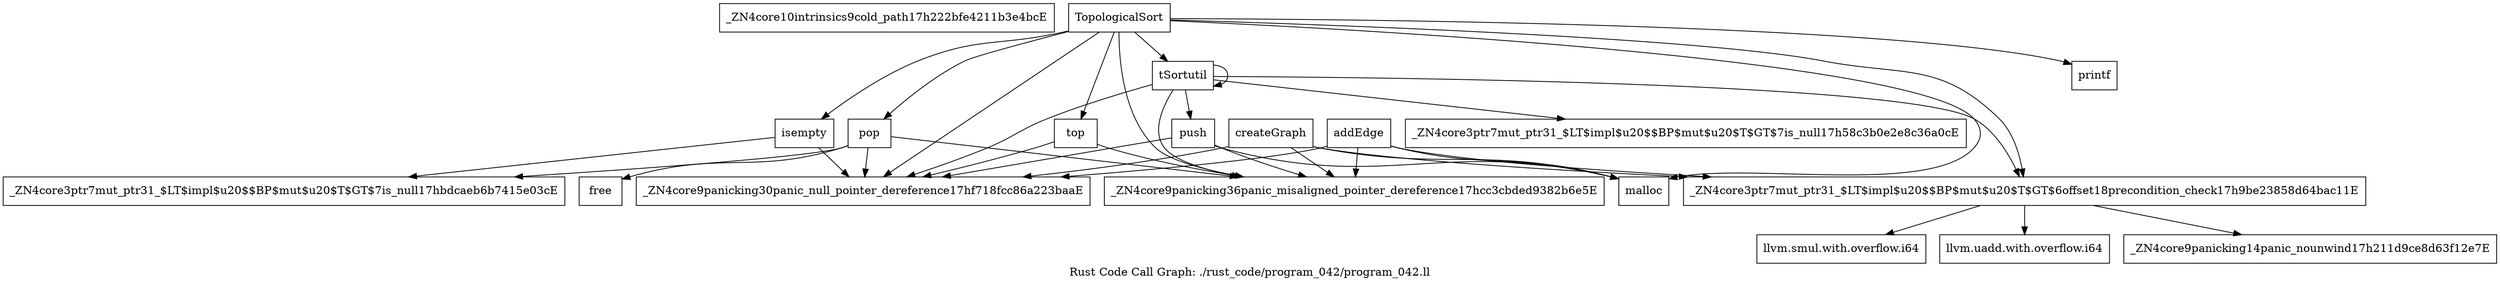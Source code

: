 digraph "Rust Code Call Graph: ./rust_code/program_042/program_042.ll" {
	label="Rust Code Call Graph: ./rust_code/program_042/program_042.ll";

	Node0x55e7305bc5a0 [shape=record,label="{_ZN4core10intrinsics9cold_path17h222bfe4211b3e4bcE}"];
	Node0x55e7305be310 [shape=record,label="{_ZN4core3ptr7mut_ptr31_$LT$impl$u20$$BP$mut$u20$T$GT$6offset18precondition_check17h9be23858d64bac11E}"];
	Node0x55e7305be310 -> Node0x55e7305bf550;
	Node0x55e7305be310 -> Node0x55e7305c0cc0;
	Node0x55e7305be310 -> Node0x55e7305c2690;
	Node0x55e7305c4590 [shape=record,label="{_ZN4core3ptr7mut_ptr31_$LT$impl$u20$$BP$mut$u20$T$GT$7is_null17h58c3b0e2e8c36a0cE}"];
	Node0x55e7305ca8f0 [shape=record,label="{_ZN4core3ptr7mut_ptr31_$LT$impl$u20$$BP$mut$u20$T$GT$7is_null17hbdcaeb6b7415e03cE}"];
	Node0x55e7305ce200 [shape=record,label="{isempty}"];
	Node0x55e7305ce200 -> Node0x55e7305ca8f0;
	Node0x55e7305ce200 -> Node0x55e7305d0c30;
	Node0x55e7305d0a70 [shape=record,label="{push}"];
	Node0x55e7305d0a70 -> Node0x55e7305cd300;
	Node0x55e7305d0a70 -> Node0x55e7305d6020;
	Node0x55e7305d0a70 -> Node0x55e7305d0c30;
	Node0x55e7305d9d20 [shape=record,label="{pop}"];
	Node0x55e7305d9d20 -> Node0x55e7305ca8f0;
	Node0x55e7305d9d20 -> Node0x55e7305d0c30;
	Node0x55e7305d9d20 -> Node0x55e7305b8d20;
	Node0x55e7305d9d20 -> Node0x55e7305d6020;
	Node0x55e7305b8910 [shape=record,label="{top}"];
	Node0x55e7305b8910 -> Node0x55e7305d6020;
	Node0x55e7305b8910 -> Node0x55e7305d0c30;
	Node0x55e7305b0630 [shape=record,label="{createGraph}"];
	Node0x55e7305b0630 -> Node0x55e7305cd300;
	Node0x55e7305b0630 -> Node0x55e7305d6020;
	Node0x55e7305b0630 -> Node0x55e7305d0c30;
	Node0x55e7305b0630 -> Node0x55e7305be310;
	Node0x55e7305ad520 [shape=record,label="{TopologicalSort}"];
	Node0x55e7305ad520 -> Node0x55e7305d0c30;
	Node0x55e7305ad520 -> Node0x55e7305d6020;
	Node0x55e7305ad520 -> Node0x55e7305cd300;
	Node0x55e7305ad520 -> Node0x55e7305ac600;
	Node0x55e7305ad520 -> Node0x55e7305d9d20;
	Node0x55e7305ad520 -> Node0x55e7305adcf0;
	Node0x55e7305ad520 -> Node0x55e7305be310;
	Node0x55e7305ad520 -> Node0x55e7305b8910;
	Node0x55e7305ad520 -> Node0x55e7305ce200;
	Node0x55e7305abcb0 [shape=record,label="{addEdge}"];
	Node0x55e7305abcb0 -> Node0x55e7305cd300;
	Node0x55e7305abcb0 -> Node0x55e7305d6020;
	Node0x55e7305abcb0 -> Node0x55e7305d0c30;
	Node0x55e7305abcb0 -> Node0x55e7305be310;
	Node0x55e7305ac600 [shape=record,label="{tSortutil}"];
	Node0x55e7305ac600 -> Node0x55e7305be310;
	Node0x55e7305ac600 -> Node0x55e7305d6020;
	Node0x55e7305ac600 -> Node0x55e7305d0c30;
	Node0x55e7305ac600 -> Node0x55e7305ac600;
	Node0x55e7305ac600 -> Node0x55e7305d0a70;
	Node0x55e7305ac600 -> Node0x55e7305c4590;
	Node0x55e7305bf550 [shape=record,label="{llvm.smul.with.overflow.i64}"];
	Node0x55e7305c0cc0 [shape=record,label="{llvm.uadd.with.overflow.i64}"];
	Node0x55e7305c2690 [shape=record,label="{_ZN4core9panicking14panic_nounwind17h211d9ce8d63f12e7E}"];
	Node0x55e7305d0c30 [shape=record,label="{_ZN4core9panicking30panic_null_pointer_dereference17hf718fcc86a223baaE}"];
	Node0x55e7305cd300 [shape=record,label="{malloc}"];
	Node0x55e7305d6020 [shape=record,label="{_ZN4core9panicking36panic_misaligned_pointer_dereference17hcc3cbded9382b6e5E}"];
	Node0x55e7305b8d20 [shape=record,label="{free}"];
	Node0x55e7305adcf0 [shape=record,label="{printf}"];
}
